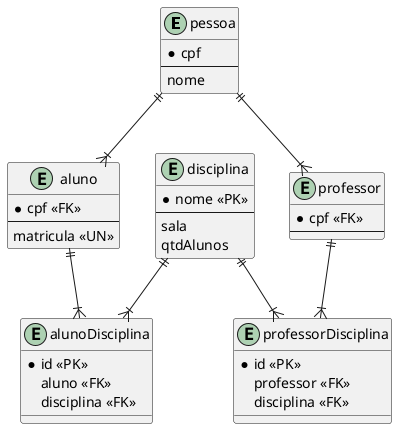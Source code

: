 @startuml heklpmi

entity pessoa{
    *cpf
    --
    nome
}

entity aluno{
    *cpf <<FK>>
    --
    matricula <<UN>>
}

entity professor{
    *cpf <<FK>>
    --
}

entity disciplina{
    *nome <<PK>>
    --
    sala
    qtdAlunos
}

entity alunoDisciplina{
    *id <<PK>>
    aluno <<FK>>
    disciplina <<FK>>
}

entity professorDisciplina{
    *id <<PK>>
    professor <<FK>>
    disciplina <<FK>>
}

pessoa ||--|{ aluno
pessoa ||--|{ professor
aluno ||--|{ alunoDisciplina
disciplina ||--|{ alunoDisciplina
professor ||--|{ professorDisciplina
disciplina ||--|{ professorDisciplina

@enduml